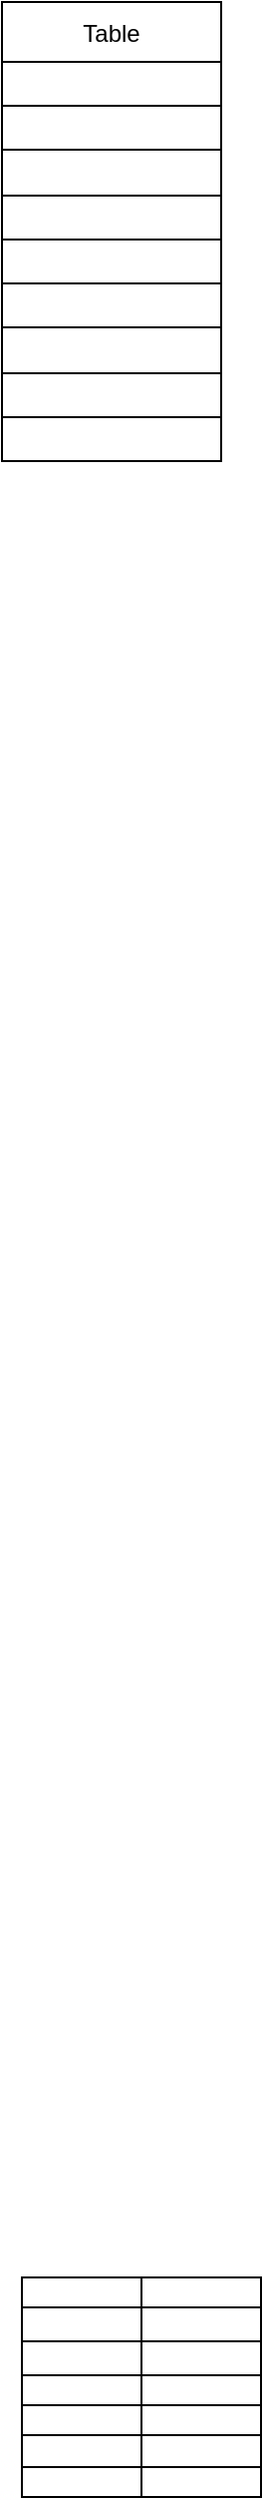 <mxfile version="16.2.4" type="github">
  <diagram id="jSHMd2aRh1e1BJgxXP-O" name="Page-1">
    <mxGraphModel dx="981" dy="1628" grid="1" gridSize="10" guides="1" tooltips="1" connect="1" arrows="1" fold="1" page="1" pageScale="1" pageWidth="827" pageHeight="1169" math="0" shadow="0">
      <root>
        <mxCell id="0" />
        <mxCell id="1" parent="0" />
        <mxCell id="OWTbBdpXJU32U66mGdt4-4" value="" style="shape=table;startSize=0;container=1;collapsible=0;childLayout=tableLayout;" vertex="1" parent="1">
          <mxGeometry x="40" y="30" width="120" height="110" as="geometry" />
        </mxCell>
        <mxCell id="OWTbBdpXJU32U66mGdt4-23" style="shape=tableRow;horizontal=0;startSize=0;swimlaneHead=0;swimlaneBody=0;top=0;left=0;bottom=0;right=0;collapsible=0;dropTarget=0;fillColor=none;points=[[0,0.5],[1,0.5]];portConstraint=eastwest;" vertex="1" parent="OWTbBdpXJU32U66mGdt4-4">
          <mxGeometry width="120" height="15" as="geometry" />
        </mxCell>
        <mxCell id="OWTbBdpXJU32U66mGdt4-24" style="shape=partialRectangle;html=1;whiteSpace=wrap;connectable=0;overflow=hidden;fillColor=none;top=0;left=0;bottom=0;right=0;pointerEvents=1;" vertex="1" parent="OWTbBdpXJU32U66mGdt4-23">
          <mxGeometry width="60" height="15" as="geometry">
            <mxRectangle width="60" height="15" as="alternateBounds" />
          </mxGeometry>
        </mxCell>
        <mxCell id="OWTbBdpXJU32U66mGdt4-25" style="shape=partialRectangle;html=1;whiteSpace=wrap;connectable=0;overflow=hidden;fillColor=none;top=0;left=0;bottom=0;right=0;pointerEvents=1;" vertex="1" parent="OWTbBdpXJU32U66mGdt4-23">
          <mxGeometry x="60" width="60" height="15" as="geometry">
            <mxRectangle width="60" height="15" as="alternateBounds" />
          </mxGeometry>
        </mxCell>
        <mxCell id="OWTbBdpXJU32U66mGdt4-5" value="" style="shape=tableRow;horizontal=0;startSize=0;swimlaneHead=0;swimlaneBody=0;top=0;left=0;bottom=0;right=0;collapsible=0;dropTarget=0;fillColor=none;points=[[0,0.5],[1,0.5]];portConstraint=eastwest;" vertex="1" parent="OWTbBdpXJU32U66mGdt4-4">
          <mxGeometry y="15" width="120" height="17" as="geometry" />
        </mxCell>
        <mxCell id="OWTbBdpXJU32U66mGdt4-6" value="" style="shape=partialRectangle;html=1;whiteSpace=wrap;connectable=0;overflow=hidden;fillColor=none;top=0;left=0;bottom=0;right=0;pointerEvents=1;" vertex="1" parent="OWTbBdpXJU32U66mGdt4-5">
          <mxGeometry width="60" height="17" as="geometry">
            <mxRectangle width="60" height="17" as="alternateBounds" />
          </mxGeometry>
        </mxCell>
        <mxCell id="OWTbBdpXJU32U66mGdt4-7" value="" style="shape=partialRectangle;html=1;whiteSpace=wrap;connectable=0;overflow=hidden;fillColor=none;top=0;left=0;bottom=0;right=0;pointerEvents=1;" vertex="1" parent="OWTbBdpXJU32U66mGdt4-5">
          <mxGeometry x="60" width="60" height="17" as="geometry">
            <mxRectangle width="60" height="17" as="alternateBounds" />
          </mxGeometry>
        </mxCell>
        <mxCell id="OWTbBdpXJU32U66mGdt4-8" value="" style="shape=tableRow;horizontal=0;startSize=0;swimlaneHead=0;swimlaneBody=0;top=0;left=0;bottom=0;right=0;collapsible=0;dropTarget=0;fillColor=none;points=[[0,0.5],[1,0.5]];portConstraint=eastwest;" vertex="1" parent="OWTbBdpXJU32U66mGdt4-4">
          <mxGeometry y="32" width="120" height="17" as="geometry" />
        </mxCell>
        <mxCell id="OWTbBdpXJU32U66mGdt4-9" value="" style="shape=partialRectangle;html=1;whiteSpace=wrap;connectable=0;overflow=hidden;fillColor=none;top=0;left=0;bottom=0;right=0;pointerEvents=1;" vertex="1" parent="OWTbBdpXJU32U66mGdt4-8">
          <mxGeometry width="60" height="17" as="geometry">
            <mxRectangle width="60" height="17" as="alternateBounds" />
          </mxGeometry>
        </mxCell>
        <mxCell id="OWTbBdpXJU32U66mGdt4-10" value="" style="shape=partialRectangle;html=1;whiteSpace=wrap;connectable=0;overflow=hidden;fillColor=none;top=0;left=0;bottom=0;right=0;pointerEvents=1;" vertex="1" parent="OWTbBdpXJU32U66mGdt4-8">
          <mxGeometry x="60" width="60" height="17" as="geometry">
            <mxRectangle width="60" height="17" as="alternateBounds" />
          </mxGeometry>
        </mxCell>
        <mxCell id="OWTbBdpXJU32U66mGdt4-11" value="" style="shape=tableRow;horizontal=0;startSize=0;swimlaneHead=0;swimlaneBody=0;top=0;left=0;bottom=0;right=0;collapsible=0;dropTarget=0;fillColor=none;points=[[0,0.5],[1,0.5]];portConstraint=eastwest;" vertex="1" parent="OWTbBdpXJU32U66mGdt4-4">
          <mxGeometry y="49" width="120" height="15" as="geometry" />
        </mxCell>
        <mxCell id="OWTbBdpXJU32U66mGdt4-12" value="" style="shape=partialRectangle;html=1;whiteSpace=wrap;connectable=0;overflow=hidden;fillColor=none;top=0;left=0;bottom=0;right=0;pointerEvents=1;" vertex="1" parent="OWTbBdpXJU32U66mGdt4-11">
          <mxGeometry width="60" height="15" as="geometry">
            <mxRectangle width="60" height="15" as="alternateBounds" />
          </mxGeometry>
        </mxCell>
        <mxCell id="OWTbBdpXJU32U66mGdt4-13" value="" style="shape=partialRectangle;html=1;whiteSpace=wrap;connectable=0;overflow=hidden;fillColor=none;top=0;left=0;bottom=0;right=0;pointerEvents=1;" vertex="1" parent="OWTbBdpXJU32U66mGdt4-11">
          <mxGeometry x="60" width="60" height="15" as="geometry">
            <mxRectangle width="60" height="15" as="alternateBounds" />
          </mxGeometry>
        </mxCell>
        <mxCell id="OWTbBdpXJU32U66mGdt4-14" style="shape=tableRow;horizontal=0;startSize=0;swimlaneHead=0;swimlaneBody=0;top=0;left=0;bottom=0;right=0;collapsible=0;dropTarget=0;fillColor=none;points=[[0,0.5],[1,0.5]];portConstraint=eastwest;" vertex="1" parent="OWTbBdpXJU32U66mGdt4-4">
          <mxGeometry y="64" width="120" height="15" as="geometry" />
        </mxCell>
        <mxCell id="OWTbBdpXJU32U66mGdt4-15" style="shape=partialRectangle;html=1;whiteSpace=wrap;connectable=0;overflow=hidden;fillColor=none;top=0;left=0;bottom=0;right=0;pointerEvents=1;" vertex="1" parent="OWTbBdpXJU32U66mGdt4-14">
          <mxGeometry width="60" height="15" as="geometry">
            <mxRectangle width="60" height="15" as="alternateBounds" />
          </mxGeometry>
        </mxCell>
        <mxCell id="OWTbBdpXJU32U66mGdt4-16" style="shape=partialRectangle;html=1;whiteSpace=wrap;connectable=0;overflow=hidden;fillColor=none;top=0;left=0;bottom=0;right=0;pointerEvents=1;" vertex="1" parent="OWTbBdpXJU32U66mGdt4-14">
          <mxGeometry x="60" width="60" height="15" as="geometry">
            <mxRectangle width="60" height="15" as="alternateBounds" />
          </mxGeometry>
        </mxCell>
        <mxCell id="OWTbBdpXJU32U66mGdt4-26" style="shape=tableRow;horizontal=0;startSize=0;swimlaneHead=0;swimlaneBody=0;top=0;left=0;bottom=0;right=0;collapsible=0;dropTarget=0;fillColor=none;points=[[0,0.5],[1,0.5]];portConstraint=eastwest;" vertex="1" parent="OWTbBdpXJU32U66mGdt4-4">
          <mxGeometry y="79" width="120" height="16" as="geometry" />
        </mxCell>
        <mxCell id="OWTbBdpXJU32U66mGdt4-27" style="shape=partialRectangle;html=1;whiteSpace=wrap;connectable=0;overflow=hidden;fillColor=none;top=0;left=0;bottom=0;right=0;pointerEvents=1;" vertex="1" parent="OWTbBdpXJU32U66mGdt4-26">
          <mxGeometry width="60" height="16" as="geometry">
            <mxRectangle width="60" height="16" as="alternateBounds" />
          </mxGeometry>
        </mxCell>
        <mxCell id="OWTbBdpXJU32U66mGdt4-28" style="shape=partialRectangle;html=1;whiteSpace=wrap;connectable=0;overflow=hidden;fillColor=none;top=0;left=0;bottom=0;right=0;pointerEvents=1;" vertex="1" parent="OWTbBdpXJU32U66mGdt4-26">
          <mxGeometry x="60" width="60" height="16" as="geometry">
            <mxRectangle width="60" height="16" as="alternateBounds" />
          </mxGeometry>
        </mxCell>
        <mxCell id="OWTbBdpXJU32U66mGdt4-17" style="shape=tableRow;horizontal=0;startSize=0;swimlaneHead=0;swimlaneBody=0;top=0;left=0;bottom=0;right=0;collapsible=0;dropTarget=0;fillColor=none;points=[[0,0.5],[1,0.5]];portConstraint=eastwest;" vertex="1" parent="OWTbBdpXJU32U66mGdt4-4">
          <mxGeometry y="95" width="120" height="15" as="geometry" />
        </mxCell>
        <mxCell id="OWTbBdpXJU32U66mGdt4-18" style="shape=partialRectangle;html=1;whiteSpace=wrap;connectable=0;overflow=hidden;fillColor=none;top=0;left=0;bottom=0;right=0;pointerEvents=1;" vertex="1" parent="OWTbBdpXJU32U66mGdt4-17">
          <mxGeometry width="60" height="15" as="geometry">
            <mxRectangle width="60" height="15" as="alternateBounds" />
          </mxGeometry>
        </mxCell>
        <mxCell id="OWTbBdpXJU32U66mGdt4-19" style="shape=partialRectangle;html=1;whiteSpace=wrap;connectable=0;overflow=hidden;fillColor=none;top=0;left=0;bottom=0;right=0;pointerEvents=1;" vertex="1" parent="OWTbBdpXJU32U66mGdt4-17">
          <mxGeometry x="60" width="60" height="15" as="geometry">
            <mxRectangle width="60" height="15" as="alternateBounds" />
          </mxGeometry>
        </mxCell>
        <mxCell id="OWTbBdpXJU32U66mGdt4-63" value="Table" style="shape=table;startSize=30;container=1;collapsible=0;childLayout=tableLayout;" vertex="1" parent="1">
          <mxGeometry x="30" y="-1110" width="110" height="230" as="geometry" />
        </mxCell>
        <mxCell id="OWTbBdpXJU32U66mGdt4-64" value="" style="shape=tableRow;horizontal=0;startSize=0;swimlaneHead=0;swimlaneBody=0;top=0;left=0;bottom=0;right=0;collapsible=0;dropTarget=0;fillColor=none;points=[[0,0.5],[1,0.5]];portConstraint=eastwest;" vertex="1" parent="OWTbBdpXJU32U66mGdt4-63">
          <mxGeometry y="30" width="110" height="22" as="geometry" />
        </mxCell>
        <mxCell id="OWTbBdpXJU32U66mGdt4-65" value="" style="shape=partialRectangle;html=1;whiteSpace=wrap;connectable=0;overflow=hidden;fillColor=none;top=0;left=0;bottom=0;right=0;pointerEvents=1;" vertex="1" parent="OWTbBdpXJU32U66mGdt4-64">
          <mxGeometry width="110" height="22" as="geometry">
            <mxRectangle width="110" height="22" as="alternateBounds" />
          </mxGeometry>
        </mxCell>
        <mxCell id="OWTbBdpXJU32U66mGdt4-66" value="" style="shape=tableRow;horizontal=0;startSize=0;swimlaneHead=0;swimlaneBody=0;top=0;left=0;bottom=0;right=0;collapsible=0;dropTarget=0;fillColor=none;points=[[0,0.5],[1,0.5]];portConstraint=eastwest;" vertex="1" parent="OWTbBdpXJU32U66mGdt4-63">
          <mxGeometry y="52" width="110" height="22" as="geometry" />
        </mxCell>
        <mxCell id="OWTbBdpXJU32U66mGdt4-67" value="" style="shape=partialRectangle;html=1;whiteSpace=wrap;connectable=0;overflow=hidden;fillColor=none;top=0;left=0;bottom=0;right=0;pointerEvents=1;" vertex="1" parent="OWTbBdpXJU32U66mGdt4-66">
          <mxGeometry width="110" height="22" as="geometry">
            <mxRectangle width="110" height="22" as="alternateBounds" />
          </mxGeometry>
        </mxCell>
        <mxCell id="OWTbBdpXJU32U66mGdt4-68" value="" style="shape=tableRow;horizontal=0;startSize=0;swimlaneHead=0;swimlaneBody=0;top=0;left=0;bottom=0;right=0;collapsible=0;dropTarget=0;fillColor=none;points=[[0,0.5],[1,0.5]];portConstraint=eastwest;" vertex="1" parent="OWTbBdpXJU32U66mGdt4-63">
          <mxGeometry y="74" width="110" height="23" as="geometry" />
        </mxCell>
        <mxCell id="OWTbBdpXJU32U66mGdt4-69" value="" style="shape=partialRectangle;html=1;whiteSpace=wrap;connectable=0;overflow=hidden;fillColor=none;top=0;left=0;bottom=0;right=0;pointerEvents=1;" vertex="1" parent="OWTbBdpXJU32U66mGdt4-68">
          <mxGeometry width="110" height="23" as="geometry">
            <mxRectangle width="110" height="23" as="alternateBounds" />
          </mxGeometry>
        </mxCell>
        <mxCell id="OWTbBdpXJU32U66mGdt4-70" value="" style="shape=tableRow;horizontal=0;startSize=0;swimlaneHead=0;swimlaneBody=0;top=0;left=0;bottom=0;right=0;collapsible=0;dropTarget=0;fillColor=none;points=[[0,0.5],[1,0.5]];portConstraint=eastwest;" vertex="1" parent="OWTbBdpXJU32U66mGdt4-63">
          <mxGeometry y="97" width="110" height="22" as="geometry" />
        </mxCell>
        <mxCell id="OWTbBdpXJU32U66mGdt4-71" value="" style="shape=partialRectangle;html=1;whiteSpace=wrap;connectable=0;overflow=hidden;fillColor=none;top=0;left=0;bottom=0;right=0;pointerEvents=1;" vertex="1" parent="OWTbBdpXJU32U66mGdt4-70">
          <mxGeometry width="110" height="22" as="geometry">
            <mxRectangle width="110" height="22" as="alternateBounds" />
          </mxGeometry>
        </mxCell>
        <mxCell id="OWTbBdpXJU32U66mGdt4-72" value="" style="shape=tableRow;horizontal=0;startSize=0;swimlaneHead=0;swimlaneBody=0;top=0;left=0;bottom=0;right=0;collapsible=0;dropTarget=0;fillColor=none;points=[[0,0.5],[1,0.5]];portConstraint=eastwest;" vertex="1" parent="OWTbBdpXJU32U66mGdt4-63">
          <mxGeometry y="119" width="110" height="22" as="geometry" />
        </mxCell>
        <mxCell id="OWTbBdpXJU32U66mGdt4-73" value="" style="shape=partialRectangle;html=1;whiteSpace=wrap;connectable=0;overflow=hidden;fillColor=none;top=0;left=0;bottom=0;right=0;pointerEvents=1;" vertex="1" parent="OWTbBdpXJU32U66mGdt4-72">
          <mxGeometry width="110" height="22" as="geometry">
            <mxRectangle width="110" height="22" as="alternateBounds" />
          </mxGeometry>
        </mxCell>
        <mxCell id="OWTbBdpXJU32U66mGdt4-74" value="" style="shape=tableRow;horizontal=0;startSize=0;swimlaneHead=0;swimlaneBody=0;top=0;left=0;bottom=0;right=0;collapsible=0;dropTarget=0;fillColor=none;points=[[0,0.5],[1,0.5]];portConstraint=eastwest;" vertex="1" parent="OWTbBdpXJU32U66mGdt4-63">
          <mxGeometry y="141" width="110" height="22" as="geometry" />
        </mxCell>
        <mxCell id="OWTbBdpXJU32U66mGdt4-75" value="" style="shape=partialRectangle;html=1;whiteSpace=wrap;connectable=0;overflow=hidden;fillColor=none;top=0;left=0;bottom=0;right=0;pointerEvents=1;" vertex="1" parent="OWTbBdpXJU32U66mGdt4-74">
          <mxGeometry width="110" height="22" as="geometry">
            <mxRectangle width="110" height="22" as="alternateBounds" />
          </mxGeometry>
        </mxCell>
        <mxCell id="OWTbBdpXJU32U66mGdt4-76" value="" style="shape=tableRow;horizontal=0;startSize=0;swimlaneHead=0;swimlaneBody=0;top=0;left=0;bottom=0;right=0;collapsible=0;dropTarget=0;fillColor=none;points=[[0,0.5],[1,0.5]];portConstraint=eastwest;" vertex="1" parent="OWTbBdpXJU32U66mGdt4-63">
          <mxGeometry y="163" width="110" height="23" as="geometry" />
        </mxCell>
        <mxCell id="OWTbBdpXJU32U66mGdt4-77" value="" style="shape=partialRectangle;html=1;whiteSpace=wrap;connectable=0;overflow=hidden;fillColor=none;top=0;left=0;bottom=0;right=0;pointerEvents=1;" vertex="1" parent="OWTbBdpXJU32U66mGdt4-76">
          <mxGeometry width="110" height="23" as="geometry">
            <mxRectangle width="110" height="23" as="alternateBounds" />
          </mxGeometry>
        </mxCell>
        <mxCell id="OWTbBdpXJU32U66mGdt4-78" value="" style="shape=tableRow;horizontal=0;startSize=0;swimlaneHead=0;swimlaneBody=0;top=0;left=0;bottom=0;right=0;collapsible=0;dropTarget=0;fillColor=none;points=[[0,0.5],[1,0.5]];portConstraint=eastwest;" vertex="1" parent="OWTbBdpXJU32U66mGdt4-63">
          <mxGeometry y="186" width="110" height="22" as="geometry" />
        </mxCell>
        <mxCell id="OWTbBdpXJU32U66mGdt4-79" value="" style="shape=partialRectangle;html=1;whiteSpace=wrap;connectable=0;overflow=hidden;fillColor=none;top=0;left=0;bottom=0;right=0;pointerEvents=1;" vertex="1" parent="OWTbBdpXJU32U66mGdt4-78">
          <mxGeometry width="110" height="22" as="geometry">
            <mxRectangle width="110" height="22" as="alternateBounds" />
          </mxGeometry>
        </mxCell>
        <mxCell id="OWTbBdpXJU32U66mGdt4-80" value="" style="shape=tableRow;horizontal=0;startSize=0;swimlaneHead=0;swimlaneBody=0;top=0;left=0;bottom=0;right=0;collapsible=0;dropTarget=0;fillColor=none;points=[[0,0.5],[1,0.5]];portConstraint=eastwest;" vertex="1" parent="OWTbBdpXJU32U66mGdt4-63">
          <mxGeometry y="208" width="110" height="22" as="geometry" />
        </mxCell>
        <mxCell id="OWTbBdpXJU32U66mGdt4-81" value="" style="shape=partialRectangle;html=1;whiteSpace=wrap;connectable=0;overflow=hidden;fillColor=none;top=0;left=0;bottom=0;right=0;pointerEvents=1;" vertex="1" parent="OWTbBdpXJU32U66mGdt4-80">
          <mxGeometry width="110" height="22" as="geometry">
            <mxRectangle width="110" height="22" as="alternateBounds" />
          </mxGeometry>
        </mxCell>
      </root>
    </mxGraphModel>
  </diagram>
</mxfile>
